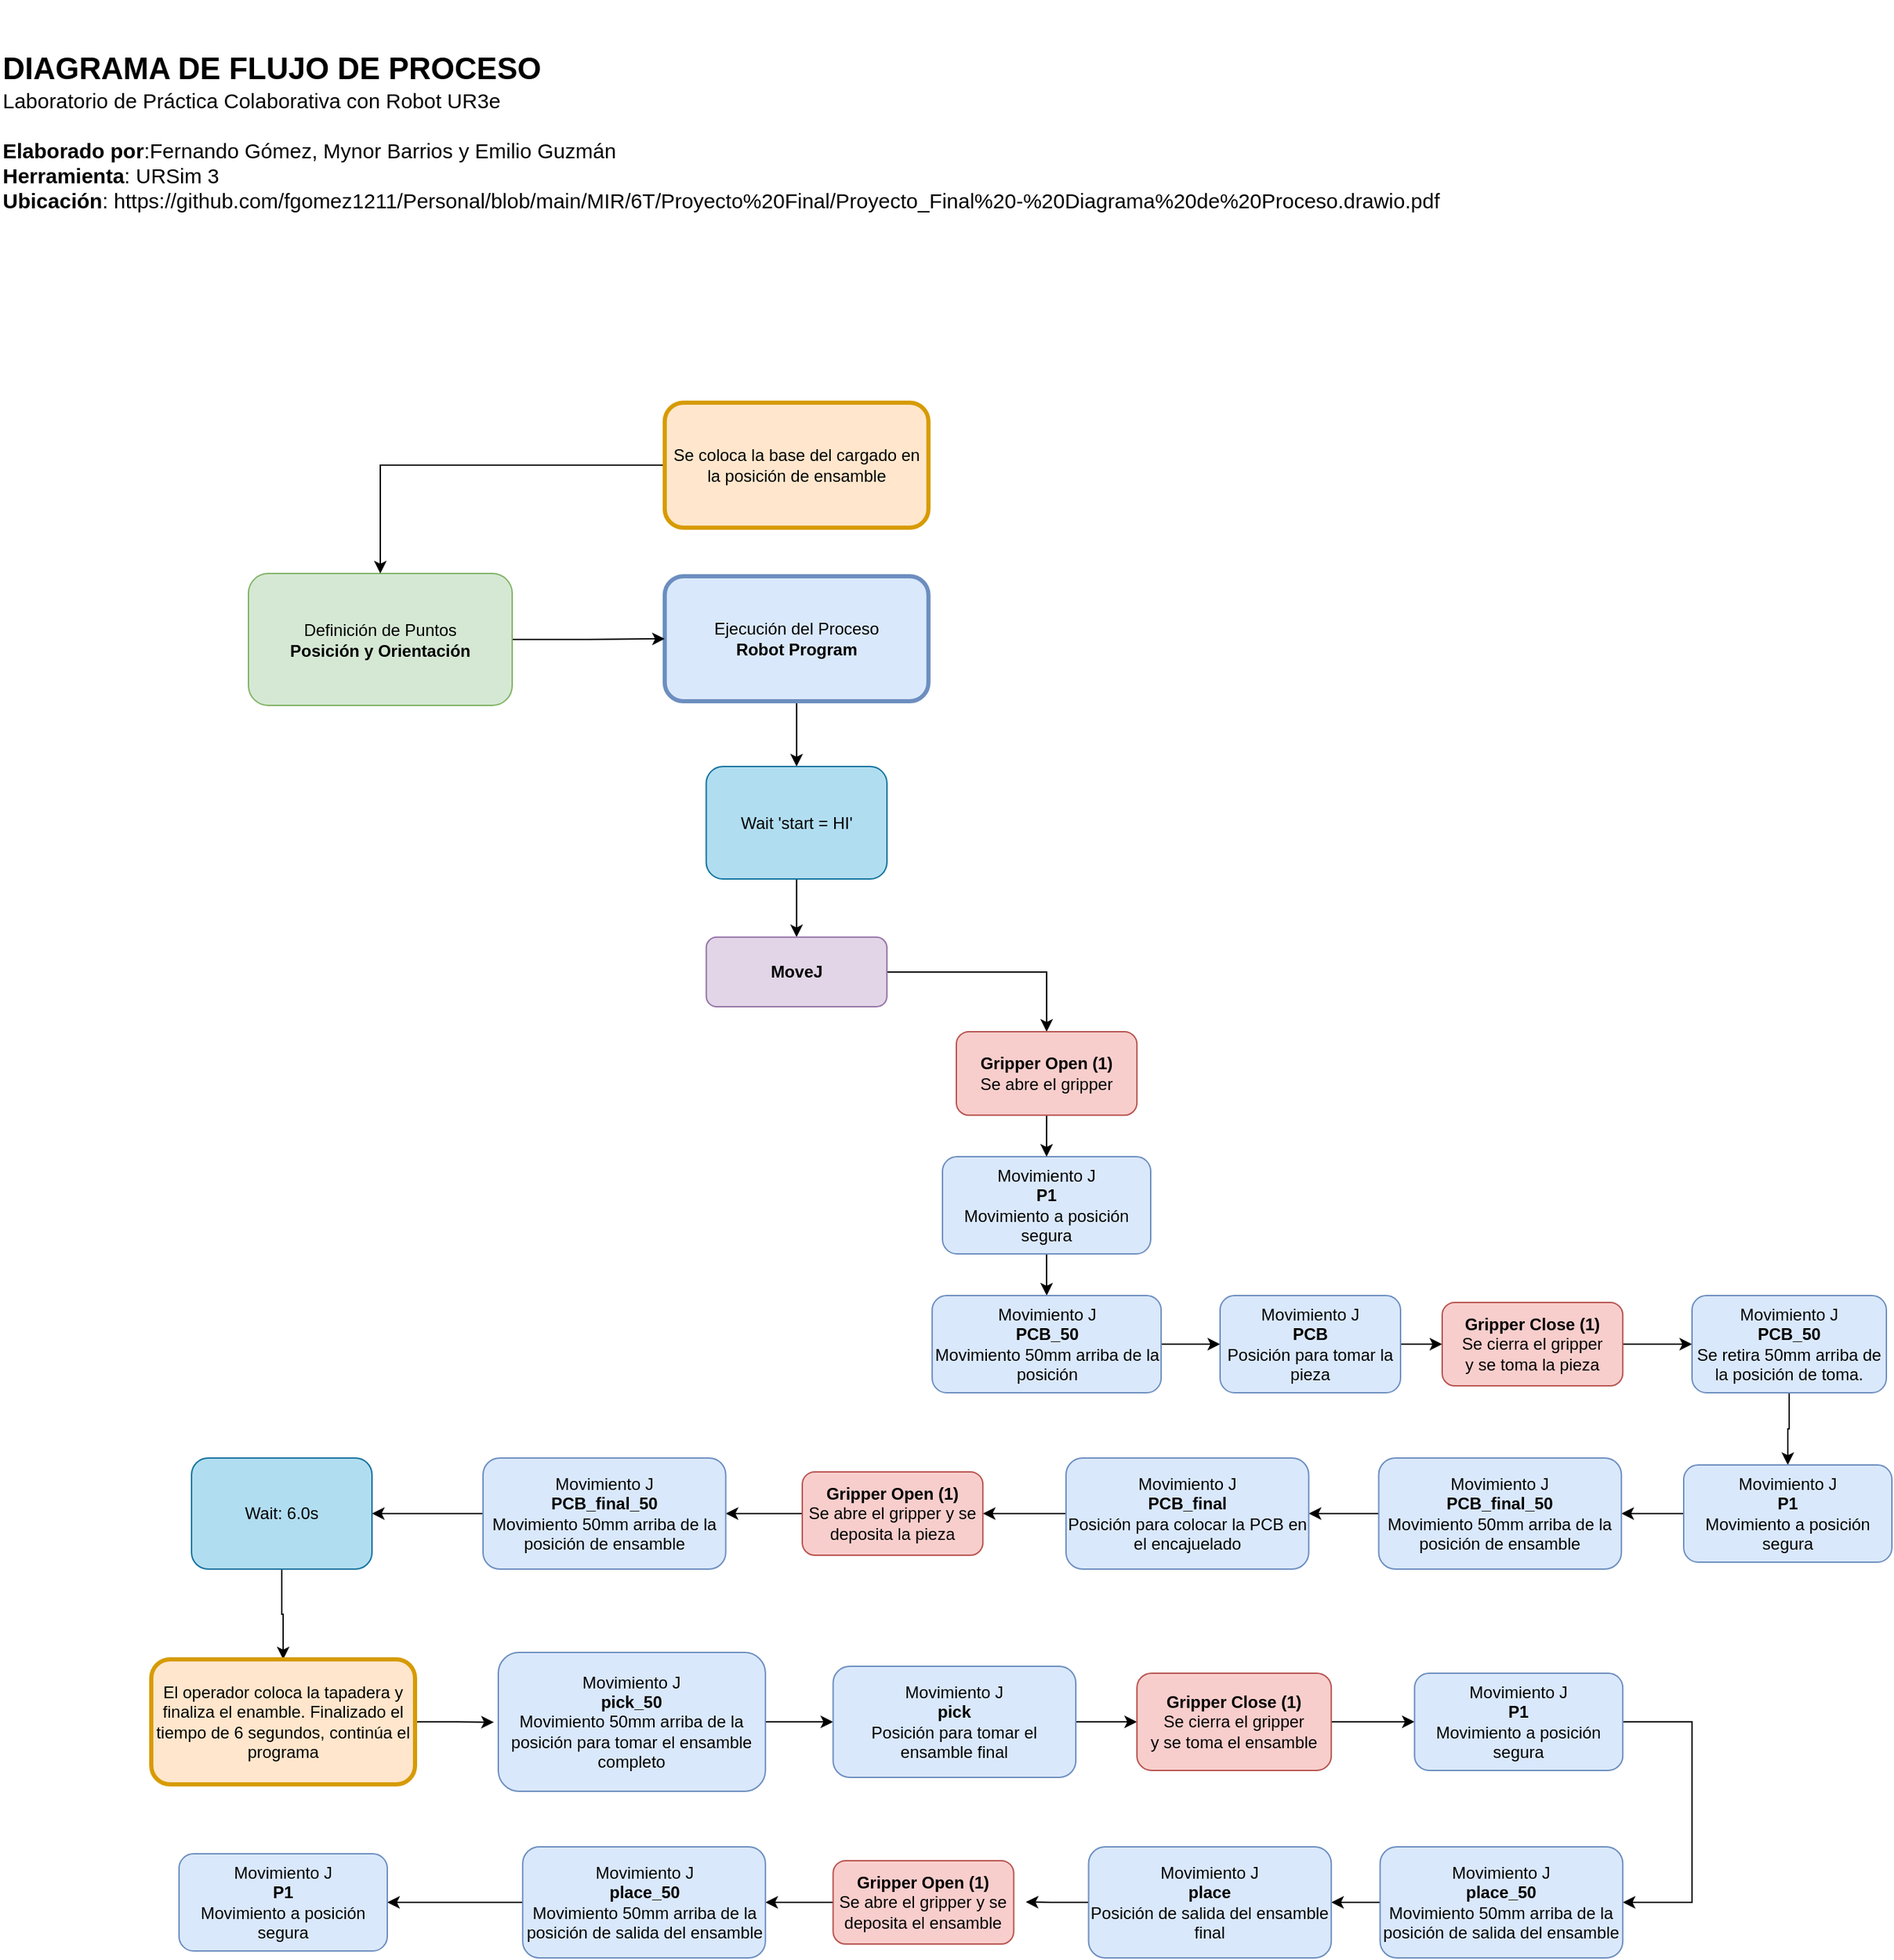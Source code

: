 <mxfile version="21.5.0" type="github">
  <diagram name="Page-1" id="ONhyKe8OTTxkF2mtK6s5">
    <mxGraphModel dx="1353" dy="900" grid="1" gridSize="10" guides="1" tooltips="1" connect="1" arrows="1" fold="1" page="1" pageScale="1" pageWidth="1169" pageHeight="1654" math="0" shadow="0">
      <root>
        <mxCell id="0" />
        <mxCell id="1" parent="0" />
        <mxCell id="0qFu_1SzI6LwCL6rZjHh-10" style="edgeStyle=orthogonalEdgeStyle;rounded=0;orthogonalLoop=1;jettySize=auto;html=1;entryX=0.5;entryY=0;entryDx=0;entryDy=0;" edge="1" parent="1" source="0qFu_1SzI6LwCL6rZjHh-13" target="0qFu_1SzI6LwCL6rZjHh-24">
          <mxGeometry relative="1" as="geometry" />
        </mxCell>
        <mxCell id="0qFu_1SzI6LwCL6rZjHh-13" value="Ejecución del Proceso&lt;br&gt;&lt;b&gt;Robot Program&lt;/b&gt;" style="whiteSpace=wrap;html=1;rounded=1;glass=0;strokeWidth=3;shadow=0;fillColor=#dae8fc;strokeColor=#6c8ebf;" vertex="1" parent="1">
          <mxGeometry x="519.89" y="465" width="190" height="90" as="geometry" />
        </mxCell>
        <mxCell id="0qFu_1SzI6LwCL6rZjHh-64" style="edgeStyle=orthogonalEdgeStyle;rounded=0;orthogonalLoop=1;jettySize=auto;html=1;exitX=0.5;exitY=1;exitDx=0;exitDy=0;entryX=0.5;entryY=0;entryDx=0;entryDy=0;" edge="1" parent="1" source="0qFu_1SzI6LwCL6rZjHh-24" target="0qFu_1SzI6LwCL6rZjHh-26">
          <mxGeometry relative="1" as="geometry" />
        </mxCell>
        <mxCell id="0qFu_1SzI6LwCL6rZjHh-24" value="Wait &#39;start = HI&#39;" style="whiteSpace=wrap;html=1;rounded=1;glass=0;strokeWidth=1;shadow=0;fillColor=#b1ddf0;strokeColor=#10739e;" vertex="1" parent="1">
          <mxGeometry x="549.78" y="602" width="130.22" height="81" as="geometry" />
        </mxCell>
        <mxCell id="0qFu_1SzI6LwCL6rZjHh-66" value="" style="edgeStyle=orthogonalEdgeStyle;rounded=0;orthogonalLoop=1;jettySize=auto;html=1;" edge="1" parent="1" source="0qFu_1SzI6LwCL6rZjHh-26" target="0qFu_1SzI6LwCL6rZjHh-65">
          <mxGeometry relative="1" as="geometry" />
        </mxCell>
        <mxCell id="0qFu_1SzI6LwCL6rZjHh-26" value="&lt;b&gt;MoveJ&lt;/b&gt;" style="whiteSpace=wrap;html=1;rounded=1;glass=0;strokeWidth=1;shadow=0;fillColor=#e1d5e7;strokeColor=#9673a6;" vertex="1" parent="1">
          <mxGeometry x="549.83" y="724.89" width="130.11" height="50.11" as="geometry" />
        </mxCell>
        <mxCell id="0qFu_1SzI6LwCL6rZjHh-69" value="" style="edgeStyle=orthogonalEdgeStyle;rounded=0;orthogonalLoop=1;jettySize=auto;html=1;" edge="1" parent="1" source="0qFu_1SzI6LwCL6rZjHh-35" target="0qFu_1SzI6LwCL6rZjHh-68">
          <mxGeometry relative="1" as="geometry" />
        </mxCell>
        <mxCell id="0qFu_1SzI6LwCL6rZjHh-35" value="Movimiento J&lt;br&gt;&lt;b&gt;P1&lt;/b&gt;&lt;br&gt;Movimiento a posición segura" style="whiteSpace=wrap;html=1;fillColor=#dae8fc;strokeColor=#6c8ebf;rounded=1;glass=0;strokeWidth=1;shadow=0;" vertex="1" parent="1">
          <mxGeometry x="720" y="883" width="150" height="70" as="geometry" />
        </mxCell>
        <mxCell id="0qFu_1SzI6LwCL6rZjHh-91" style="edgeStyle=orthogonalEdgeStyle;rounded=0;orthogonalLoop=1;jettySize=auto;html=1;exitX=1;exitY=0.5;exitDx=0;exitDy=0;" edge="1" parent="1" source="0qFu_1SzI6LwCL6rZjHh-62" target="0qFu_1SzI6LwCL6rZjHh-13">
          <mxGeometry relative="1" as="geometry" />
        </mxCell>
        <mxCell id="0qFu_1SzI6LwCL6rZjHh-62" value="Definición de Puntos&lt;br&gt;&lt;b&gt;Posición y Orientación&lt;/b&gt;" style="whiteSpace=wrap;html=1;rounded=1;glass=0;strokeWidth=1;shadow=0;fillColor=#d5e8d4;strokeColor=#82b366;" vertex="1" parent="1">
          <mxGeometry x="220" y="463" width="190" height="95" as="geometry" />
        </mxCell>
        <mxCell id="0qFu_1SzI6LwCL6rZjHh-67" style="edgeStyle=orthogonalEdgeStyle;rounded=0;orthogonalLoop=1;jettySize=auto;html=1;exitX=0.5;exitY=1;exitDx=0;exitDy=0;" edge="1" parent="1" source="0qFu_1SzI6LwCL6rZjHh-65" target="0qFu_1SzI6LwCL6rZjHh-35">
          <mxGeometry relative="1" as="geometry" />
        </mxCell>
        <mxCell id="0qFu_1SzI6LwCL6rZjHh-65" value="&lt;b&gt;Gripper Open (1)&lt;/b&gt;&lt;br&gt;Se abre el gripper" style="whiteSpace=wrap;html=1;rounded=1;glass=0;strokeWidth=1;shadow=0;fillColor=#f8cecc;strokeColor=#b85450;" vertex="1" parent="1">
          <mxGeometry x="729.99" y="793" width="130.11" height="60.11" as="geometry" />
        </mxCell>
        <mxCell id="0qFu_1SzI6LwCL6rZjHh-71" style="edgeStyle=orthogonalEdgeStyle;rounded=0;orthogonalLoop=1;jettySize=auto;html=1;exitX=1;exitY=0.5;exitDx=0;exitDy=0;entryX=0;entryY=0.5;entryDx=0;entryDy=0;" edge="1" parent="1" source="0qFu_1SzI6LwCL6rZjHh-68" target="0qFu_1SzI6LwCL6rZjHh-70">
          <mxGeometry relative="1" as="geometry" />
        </mxCell>
        <mxCell id="0qFu_1SzI6LwCL6rZjHh-68" value="Movimiento J&lt;br&gt;&lt;b&gt;PCB_50&lt;/b&gt;&lt;br&gt;Movimiento 50mm arriba de la posición" style="whiteSpace=wrap;html=1;fillColor=#dae8fc;strokeColor=#6c8ebf;rounded=1;glass=0;strokeWidth=1;shadow=0;" vertex="1" parent="1">
          <mxGeometry x="712.57" y="983" width="164.95" height="70" as="geometry" />
        </mxCell>
        <mxCell id="0qFu_1SzI6LwCL6rZjHh-73" style="edgeStyle=orthogonalEdgeStyle;rounded=0;orthogonalLoop=1;jettySize=auto;html=1;entryX=0;entryY=0.5;entryDx=0;entryDy=0;" edge="1" parent="1" source="0qFu_1SzI6LwCL6rZjHh-70" target="0qFu_1SzI6LwCL6rZjHh-72">
          <mxGeometry relative="1" as="geometry" />
        </mxCell>
        <mxCell id="0qFu_1SzI6LwCL6rZjHh-70" value="Movimiento J&lt;br&gt;&lt;span style=&quot;border-color: var(--border-color);&quot;&gt;&lt;b&gt;PCB&lt;/b&gt;&lt;br&gt;Posición para tomar la pieza&lt;br&gt;&lt;/span&gt;" style="whiteSpace=wrap;html=1;fillColor=#dae8fc;strokeColor=#6c8ebf;rounded=1;glass=0;strokeWidth=1;shadow=0;" vertex="1" parent="1">
          <mxGeometry x="920" y="983" width="130" height="70" as="geometry" />
        </mxCell>
        <mxCell id="0qFu_1SzI6LwCL6rZjHh-76" style="edgeStyle=orthogonalEdgeStyle;rounded=0;orthogonalLoop=1;jettySize=auto;html=1;exitX=1;exitY=0.5;exitDx=0;exitDy=0;" edge="1" parent="1" source="0qFu_1SzI6LwCL6rZjHh-72" target="0qFu_1SzI6LwCL6rZjHh-74">
          <mxGeometry relative="1" as="geometry" />
        </mxCell>
        <mxCell id="0qFu_1SzI6LwCL6rZjHh-72" value="&lt;b&gt;Gripper Close (1)&lt;/b&gt;&lt;br&gt;Se cierra el gripper &lt;br&gt;y se toma la pieza" style="whiteSpace=wrap;html=1;rounded=1;glass=0;strokeWidth=1;shadow=0;fillColor=#f8cecc;strokeColor=#b85450;" vertex="1" parent="1">
          <mxGeometry x="1080" y="988" width="130.11" height="60.05" as="geometry" />
        </mxCell>
        <mxCell id="0qFu_1SzI6LwCL6rZjHh-78" style="edgeStyle=orthogonalEdgeStyle;rounded=0;orthogonalLoop=1;jettySize=auto;html=1;exitX=0.5;exitY=1;exitDx=0;exitDy=0;entryX=0.5;entryY=0;entryDx=0;entryDy=0;" edge="1" parent="1" source="0qFu_1SzI6LwCL6rZjHh-74" target="0qFu_1SzI6LwCL6rZjHh-77">
          <mxGeometry relative="1" as="geometry" />
        </mxCell>
        <mxCell id="0qFu_1SzI6LwCL6rZjHh-74" value="Movimiento J&lt;br&gt;&lt;span style=&quot;border-color: var(--border-color);&quot;&gt;&lt;b&gt;PCB_50&lt;/b&gt;&lt;br&gt;Se retira 50mm arriba de la posición de toma.&lt;br&gt;&lt;/span&gt;" style="whiteSpace=wrap;html=1;fillColor=#dae8fc;strokeColor=#6c8ebf;rounded=1;glass=0;strokeWidth=1;shadow=0;" vertex="1" parent="1">
          <mxGeometry x="1260" y="983" width="140" height="70" as="geometry" />
        </mxCell>
        <mxCell id="0qFu_1SzI6LwCL6rZjHh-80" style="edgeStyle=orthogonalEdgeStyle;rounded=0;orthogonalLoop=1;jettySize=auto;html=1;exitX=0;exitY=0.5;exitDx=0;exitDy=0;entryX=1;entryY=0.5;entryDx=0;entryDy=0;" edge="1" parent="1" source="0qFu_1SzI6LwCL6rZjHh-77" target="0qFu_1SzI6LwCL6rZjHh-79">
          <mxGeometry relative="1" as="geometry" />
        </mxCell>
        <mxCell id="0qFu_1SzI6LwCL6rZjHh-77" value="Movimiento J&lt;br&gt;&lt;b&gt;P1&lt;/b&gt;&lt;br&gt;Movimiento a posición segura" style="whiteSpace=wrap;html=1;fillColor=#dae8fc;strokeColor=#6c8ebf;rounded=1;glass=0;strokeWidth=1;shadow=0;" vertex="1" parent="1">
          <mxGeometry x="1254" y="1105" width="150" height="70" as="geometry" />
        </mxCell>
        <mxCell id="0qFu_1SzI6LwCL6rZjHh-82" value="" style="edgeStyle=orthogonalEdgeStyle;rounded=0;orthogonalLoop=1;jettySize=auto;html=1;" edge="1" parent="1" source="0qFu_1SzI6LwCL6rZjHh-79" target="0qFu_1SzI6LwCL6rZjHh-81">
          <mxGeometry relative="1" as="geometry" />
        </mxCell>
        <mxCell id="0qFu_1SzI6LwCL6rZjHh-79" value="Movimiento J&lt;br&gt;&lt;b&gt;PCB_final_50&lt;/b&gt;&lt;br&gt;Movimiento 50mm arriba de la posición de ensamble" style="whiteSpace=wrap;html=1;fillColor=#dae8fc;strokeColor=#6c8ebf;rounded=1;glass=0;strokeWidth=1;shadow=0;" vertex="1" parent="1">
          <mxGeometry x="1034.27" y="1100" width="174.84" height="80" as="geometry" />
        </mxCell>
        <mxCell id="0qFu_1SzI6LwCL6rZjHh-84" style="edgeStyle=orthogonalEdgeStyle;rounded=0;orthogonalLoop=1;jettySize=auto;html=1;exitX=0;exitY=0.5;exitDx=0;exitDy=0;entryX=1;entryY=0.5;entryDx=0;entryDy=0;" edge="1" parent="1" source="0qFu_1SzI6LwCL6rZjHh-81" target="0qFu_1SzI6LwCL6rZjHh-83">
          <mxGeometry relative="1" as="geometry" />
        </mxCell>
        <mxCell id="0qFu_1SzI6LwCL6rZjHh-81" value="Movimiento J&lt;br&gt;&lt;b&gt;PCB_final&lt;/b&gt;&lt;br&gt;Posición para colocar la PCB en el encajuelado" style="whiteSpace=wrap;html=1;fillColor=#dae8fc;strokeColor=#6c8ebf;rounded=1;glass=0;strokeWidth=1;shadow=0;" vertex="1" parent="1">
          <mxGeometry x="809.0" y="1100" width="174.84" height="80" as="geometry" />
        </mxCell>
        <mxCell id="0qFu_1SzI6LwCL6rZjHh-86" style="edgeStyle=orthogonalEdgeStyle;rounded=0;orthogonalLoop=1;jettySize=auto;html=1;exitX=0;exitY=0.5;exitDx=0;exitDy=0;entryX=1;entryY=0.5;entryDx=0;entryDy=0;" edge="1" parent="1" source="0qFu_1SzI6LwCL6rZjHh-83" target="0qFu_1SzI6LwCL6rZjHh-85">
          <mxGeometry relative="1" as="geometry" />
        </mxCell>
        <mxCell id="0qFu_1SzI6LwCL6rZjHh-83" value="&lt;b&gt;Gripper Open (1)&lt;/b&gt;&lt;br&gt;Se abre el gripper y se deposita la pieza" style="whiteSpace=wrap;html=1;rounded=1;glass=0;strokeWidth=1;shadow=0;fillColor=#f8cecc;strokeColor=#b85450;" vertex="1" parent="1">
          <mxGeometry x="619" y="1109.94" width="130.11" height="60.11" as="geometry" />
        </mxCell>
        <mxCell id="0qFu_1SzI6LwCL6rZjHh-93" style="edgeStyle=orthogonalEdgeStyle;rounded=0;orthogonalLoop=1;jettySize=auto;html=1;exitX=0;exitY=0.5;exitDx=0;exitDy=0;entryX=1;entryY=0.5;entryDx=0;entryDy=0;" edge="1" parent="1" source="0qFu_1SzI6LwCL6rZjHh-85" target="0qFu_1SzI6LwCL6rZjHh-92">
          <mxGeometry relative="1" as="geometry" />
        </mxCell>
        <mxCell id="0qFu_1SzI6LwCL6rZjHh-85" value="Movimiento J&lt;br&gt;&lt;b&gt;PCB_final_50&lt;/b&gt;&lt;br&gt;Movimiento 50mm arriba de la posición de ensamble" style="whiteSpace=wrap;html=1;fillColor=#dae8fc;strokeColor=#6c8ebf;rounded=1;glass=0;strokeWidth=1;shadow=0;" vertex="1" parent="1">
          <mxGeometry x="389" y="1100" width="174.84" height="80" as="geometry" />
        </mxCell>
        <mxCell id="0qFu_1SzI6LwCL6rZjHh-90" style="edgeStyle=orthogonalEdgeStyle;rounded=0;orthogonalLoop=1;jettySize=auto;html=1;exitX=0;exitY=0.5;exitDx=0;exitDy=0;" edge="1" parent="1" source="0qFu_1SzI6LwCL6rZjHh-87" target="0qFu_1SzI6LwCL6rZjHh-62">
          <mxGeometry relative="1" as="geometry" />
        </mxCell>
        <mxCell id="0qFu_1SzI6LwCL6rZjHh-87" value="Se coloca la base del cargado en la posición de ensamble" style="whiteSpace=wrap;html=1;rounded=1;glass=0;strokeWidth=3;shadow=0;fillColor=#ffe6cc;strokeColor=#d79b00;" vertex="1" parent="1">
          <mxGeometry x="519.89" y="340" width="190" height="90" as="geometry" />
        </mxCell>
        <mxCell id="0qFu_1SzI6LwCL6rZjHh-107" style="edgeStyle=orthogonalEdgeStyle;rounded=0;orthogonalLoop=1;jettySize=auto;html=1;exitX=0.5;exitY=1;exitDx=0;exitDy=0;entryX=0.5;entryY=0;entryDx=0;entryDy=0;" edge="1" parent="1" source="0qFu_1SzI6LwCL6rZjHh-92" target="0qFu_1SzI6LwCL6rZjHh-105">
          <mxGeometry relative="1" as="geometry" />
        </mxCell>
        <mxCell id="0qFu_1SzI6LwCL6rZjHh-92" value="Wait: 6.0s" style="whiteSpace=wrap;html=1;rounded=1;glass=0;strokeWidth=1;shadow=0;fillColor=#b1ddf0;strokeColor=#10739e;" vertex="1" parent="1">
          <mxGeometry x="179" y="1100" width="130" height="80" as="geometry" />
        </mxCell>
        <mxCell id="0qFu_1SzI6LwCL6rZjHh-98" style="edgeStyle=orthogonalEdgeStyle;rounded=0;orthogonalLoop=1;jettySize=auto;html=1;exitX=1;exitY=0.5;exitDx=0;exitDy=0;" edge="1" parent="1" source="0qFu_1SzI6LwCL6rZjHh-94" target="0qFu_1SzI6LwCL6rZjHh-97">
          <mxGeometry relative="1" as="geometry" />
        </mxCell>
        <mxCell id="0qFu_1SzI6LwCL6rZjHh-94" value="Movimiento J&lt;br&gt;&lt;b&gt;pick_50&lt;/b&gt;&lt;br&gt;Movimiento 50mm arriba de la posición para tomar el ensamble completo" style="whiteSpace=wrap;html=1;fillColor=#dae8fc;strokeColor=#6c8ebf;rounded=1;glass=0;strokeWidth=1;shadow=0;" vertex="1" parent="1">
          <mxGeometry x="400" y="1240" width="192.42" height="100" as="geometry" />
        </mxCell>
        <mxCell id="0qFu_1SzI6LwCL6rZjHh-100" value="" style="edgeStyle=orthogonalEdgeStyle;rounded=0;orthogonalLoop=1;jettySize=auto;html=1;" edge="1" parent="1" source="0qFu_1SzI6LwCL6rZjHh-97" target="0qFu_1SzI6LwCL6rZjHh-101">
          <mxGeometry relative="1" as="geometry">
            <mxPoint x="896.05" y="1290" as="targetPoint" />
          </mxGeometry>
        </mxCell>
        <mxCell id="0qFu_1SzI6LwCL6rZjHh-97" value="Movimiento J&lt;br&gt;&lt;b&gt;pick&lt;/b&gt;&lt;br&gt;Posición para tomar el ensamble final" style="whiteSpace=wrap;html=1;fillColor=#dae8fc;strokeColor=#6c8ebf;rounded=1;glass=0;strokeWidth=1;shadow=0;" vertex="1" parent="1">
          <mxGeometry x="641.21" y="1250" width="174.84" height="80" as="geometry" />
        </mxCell>
        <mxCell id="0qFu_1SzI6LwCL6rZjHh-104" style="edgeStyle=orthogonalEdgeStyle;rounded=0;orthogonalLoop=1;jettySize=auto;html=1;exitX=1;exitY=0.5;exitDx=0;exitDy=0;entryX=0;entryY=0.5;entryDx=0;entryDy=0;" edge="1" parent="1" source="0qFu_1SzI6LwCL6rZjHh-101" target="0qFu_1SzI6LwCL6rZjHh-103">
          <mxGeometry relative="1" as="geometry" />
        </mxCell>
        <mxCell id="0qFu_1SzI6LwCL6rZjHh-101" value="&lt;b&gt;Gripper Close (1)&lt;/b&gt;&lt;br&gt;Se cierra el gripper &lt;br&gt;y se toma el ensamble" style="whiteSpace=wrap;html=1;rounded=1;glass=0;strokeWidth=1;shadow=0;fillColor=#f8cecc;strokeColor=#b85450;" vertex="1" parent="1">
          <mxGeometry x="860.1" y="1254.95" width="140" height="70.03" as="geometry" />
        </mxCell>
        <mxCell id="0qFu_1SzI6LwCL6rZjHh-112" style="edgeStyle=orthogonalEdgeStyle;rounded=0;orthogonalLoop=1;jettySize=auto;html=1;exitX=1;exitY=0.5;exitDx=0;exitDy=0;entryX=1;entryY=0.5;entryDx=0;entryDy=0;" edge="1" parent="1" source="0qFu_1SzI6LwCL6rZjHh-103" target="0qFu_1SzI6LwCL6rZjHh-109">
          <mxGeometry relative="1" as="geometry">
            <Array as="points">
              <mxPoint x="1260" y="1290" />
              <mxPoint x="1260" y="1420" />
            </Array>
          </mxGeometry>
        </mxCell>
        <mxCell id="0qFu_1SzI6LwCL6rZjHh-103" value="Movimiento J&lt;br&gt;&lt;b&gt;P1&lt;/b&gt;&lt;br&gt;Movimiento a posición segura" style="whiteSpace=wrap;html=1;fillColor=#dae8fc;strokeColor=#6c8ebf;rounded=1;glass=0;strokeWidth=1;shadow=0;" vertex="1" parent="1">
          <mxGeometry x="1060.11" y="1254.98" width="150" height="70" as="geometry" />
        </mxCell>
        <mxCell id="0qFu_1SzI6LwCL6rZjHh-108" style="edgeStyle=orthogonalEdgeStyle;rounded=0;orthogonalLoop=1;jettySize=auto;html=1;exitX=1;exitY=0.5;exitDx=0;exitDy=0;entryX=-0.017;entryY=0.503;entryDx=0;entryDy=0;entryPerimeter=0;" edge="1" parent="1" source="0qFu_1SzI6LwCL6rZjHh-105" target="0qFu_1SzI6LwCL6rZjHh-94">
          <mxGeometry relative="1" as="geometry" />
        </mxCell>
        <mxCell id="0qFu_1SzI6LwCL6rZjHh-105" value="El operador coloca la tapadera y finaliza el enamble. Finalizado el tiempo de 6 segundos, continúa el programa" style="whiteSpace=wrap;html=1;rounded=1;glass=0;strokeWidth=3;shadow=0;fillColor=#ffe6cc;strokeColor=#d79b00;" vertex="1" parent="1">
          <mxGeometry x="150.0" y="1245" width="190" height="90" as="geometry" />
        </mxCell>
        <mxCell id="0qFu_1SzI6LwCL6rZjHh-113" style="edgeStyle=orthogonalEdgeStyle;rounded=0;orthogonalLoop=1;jettySize=auto;html=1;exitX=0;exitY=0.5;exitDx=0;exitDy=0;entryX=1;entryY=0.5;entryDx=0;entryDy=0;" edge="1" parent="1" source="0qFu_1SzI6LwCL6rZjHh-109" target="0qFu_1SzI6LwCL6rZjHh-111">
          <mxGeometry relative="1" as="geometry" />
        </mxCell>
        <mxCell id="0qFu_1SzI6LwCL6rZjHh-109" value="Movimiento J&lt;br&gt;&lt;b&gt;place_50&lt;/b&gt;&lt;br&gt;Movimiento 50mm arriba de la posición de salida del ensamble" style="whiteSpace=wrap;html=1;fillColor=#dae8fc;strokeColor=#6c8ebf;rounded=1;glass=0;strokeWidth=1;shadow=0;" vertex="1" parent="1">
          <mxGeometry x="1035.27" y="1380" width="174.84" height="80" as="geometry" />
        </mxCell>
        <mxCell id="0qFu_1SzI6LwCL6rZjHh-116" style="edgeStyle=orthogonalEdgeStyle;rounded=0;orthogonalLoop=1;jettySize=auto;html=1;exitX=0;exitY=0.5;exitDx=0;exitDy=0;entryX=1.067;entryY=0.495;entryDx=0;entryDy=0;entryPerimeter=0;" edge="1" parent="1" source="0qFu_1SzI6LwCL6rZjHh-111" target="0qFu_1SzI6LwCL6rZjHh-115">
          <mxGeometry relative="1" as="geometry" />
        </mxCell>
        <mxCell id="0qFu_1SzI6LwCL6rZjHh-111" value="Movimiento J&lt;br&gt;&lt;b&gt;place&lt;/b&gt;&lt;br&gt;Posición de salida del ensamble final" style="whiteSpace=wrap;html=1;fillColor=#dae8fc;strokeColor=#6c8ebf;rounded=1;glass=0;strokeWidth=1;shadow=0;" vertex="1" parent="1">
          <mxGeometry x="825.26" y="1380" width="174.84" height="80" as="geometry" />
        </mxCell>
        <mxCell id="0qFu_1SzI6LwCL6rZjHh-118" style="edgeStyle=orthogonalEdgeStyle;rounded=0;orthogonalLoop=1;jettySize=auto;html=1;exitX=0;exitY=0.5;exitDx=0;exitDy=0;entryX=1;entryY=0.5;entryDx=0;entryDy=0;" edge="1" parent="1" source="0qFu_1SzI6LwCL6rZjHh-115" target="0qFu_1SzI6LwCL6rZjHh-117">
          <mxGeometry relative="1" as="geometry" />
        </mxCell>
        <mxCell id="0qFu_1SzI6LwCL6rZjHh-115" value="&lt;b&gt;Gripper Open (1)&lt;/b&gt;&lt;br&gt;Se abre el gripper y se deposita el ensamble" style="whiteSpace=wrap;html=1;rounded=1;glass=0;strokeWidth=1;shadow=0;fillColor=#f8cecc;strokeColor=#b85450;" vertex="1" parent="1">
          <mxGeometry x="641.21" y="1389.94" width="130.11" height="60.11" as="geometry" />
        </mxCell>
        <mxCell id="0qFu_1SzI6LwCL6rZjHh-120" style="edgeStyle=orthogonalEdgeStyle;rounded=0;orthogonalLoop=1;jettySize=auto;html=1;exitX=0;exitY=0.5;exitDx=0;exitDy=0;entryX=1;entryY=0.5;entryDx=0;entryDy=0;" edge="1" parent="1" source="0qFu_1SzI6LwCL6rZjHh-117" target="0qFu_1SzI6LwCL6rZjHh-119">
          <mxGeometry relative="1" as="geometry" />
        </mxCell>
        <mxCell id="0qFu_1SzI6LwCL6rZjHh-117" value="Movimiento J&lt;br&gt;&lt;b&gt;place_50&lt;/b&gt;&lt;br&gt;Movimiento 50mm arriba de la posición de salida del ensamble" style="whiteSpace=wrap;html=1;fillColor=#dae8fc;strokeColor=#6c8ebf;rounded=1;glass=0;strokeWidth=1;shadow=0;" vertex="1" parent="1">
          <mxGeometry x="417.58" y="1380" width="174.84" height="80" as="geometry" />
        </mxCell>
        <mxCell id="0qFu_1SzI6LwCL6rZjHh-119" value="Movimiento J&lt;br&gt;&lt;b&gt;P1&lt;/b&gt;&lt;br&gt;Movimiento a posición segura" style="whiteSpace=wrap;html=1;fillColor=#dae8fc;strokeColor=#6c8ebf;rounded=1;glass=0;strokeWidth=1;shadow=0;" vertex="1" parent="1">
          <mxGeometry x="170.0" y="1385" width="150" height="70" as="geometry" />
        </mxCell>
        <mxCell id="0qFu_1SzI6LwCL6rZjHh-121" value="&lt;b style=&quot;font-size: 22px;&quot;&gt;DIAGRAMA DE FLUJO DE PROCESO&lt;br&gt;&lt;/b&gt;&lt;font style=&quot;font-size: 15px;&quot;&gt;Laboratorio de Práctica Colaborativa con Robot UR3e&lt;br&gt;&lt;br&gt;&lt;span style=&quot;font-size: 15px;&quot;&gt;&lt;b&gt;Elaborado por&lt;/b&gt;:Fernando Gómez, Mynor Barrios y Emilio Guzmán&lt;/span&gt;&lt;br&gt;&lt;span style=&quot;font-size: 15px;&quot;&gt;&lt;b&gt;Herramienta&lt;/b&gt;: URSim 3&lt;/span&gt;&lt;br&gt;&lt;font style=&quot;font-size: 15px;&quot;&gt;&lt;b&gt;Ubicación&lt;/b&gt;:&amp;nbsp;https://github.com/fgomez1211/Personal/blob/main/MIR/6T/Proyecto%20Final/Proyecto_Final%20-%20Diagrama%20de%20Proceso.drawio.pdf&lt;/font&gt;&lt;br&gt;&lt;/font&gt;" style="text;html=1;strokeColor=none;fillColor=none;align=left;verticalAlign=middle;whiteSpace=wrap;rounded=0;" vertex="1" parent="1">
          <mxGeometry x="41" y="50" width="1080" height="190" as="geometry" />
        </mxCell>
      </root>
    </mxGraphModel>
  </diagram>
</mxfile>
